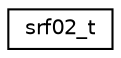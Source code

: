 digraph "Graphical Class Hierarchy"
{
 // LATEX_PDF_SIZE
  edge [fontname="Helvetica",fontsize="10",labelfontname="Helvetica",labelfontsize="10"];
  node [fontname="Helvetica",fontsize="10",shape=record];
  rankdir="LR";
  Node0 [label="srf02_t",height=0.2,width=0.4,color="black", fillcolor="white", style="filled",URL="$structsrf02__t.html",tooltip="Device descriptor for SRF02 sensors."];
}
